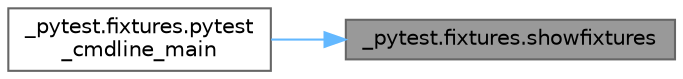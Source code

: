 digraph "_pytest.fixtures.showfixtures"
{
 // LATEX_PDF_SIZE
  bgcolor="transparent";
  edge [fontname=Helvetica,fontsize=10,labelfontname=Helvetica,labelfontsize=10];
  node [fontname=Helvetica,fontsize=10,shape=box,height=0.2,width=0.4];
  rankdir="RL";
  Node1 [id="Node000001",label="_pytest.fixtures.showfixtures",height=0.2,width=0.4,color="gray40", fillcolor="grey60", style="filled", fontcolor="black",tooltip=" "];
  Node1 -> Node2 [id="edge1_Node000001_Node000002",dir="back",color="steelblue1",style="solid",tooltip=" "];
  Node2 [id="Node000002",label="_pytest.fixtures.pytest\l_cmdline_main",height=0.2,width=0.4,color="grey40", fillcolor="white", style="filled",URL="$namespace__pytest_1_1fixtures.html#a202f2d00b6670e24abcd035c3117f47b",tooltip=" "];
}
